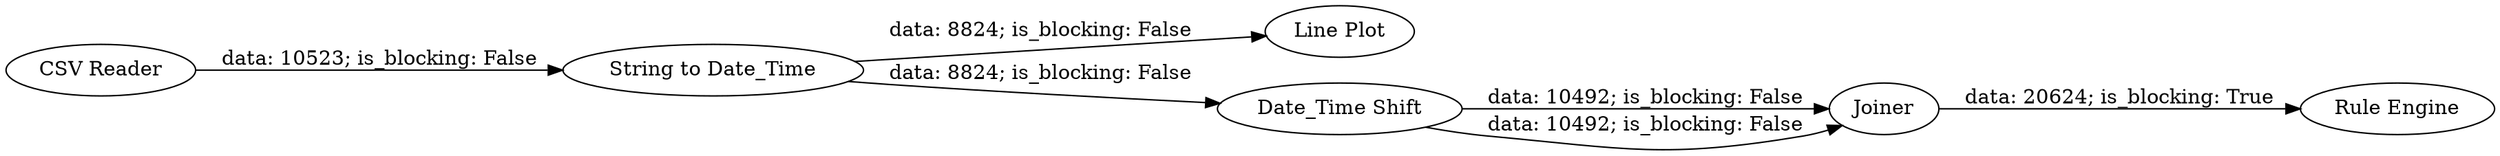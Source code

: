 digraph {
	"7834632676811884801_2" [label="String to Date_Time"]
	"7834632676811884801_4" [label=Joiner]
	"7834632676811884801_6" [label="Line Plot"]
	"7834632676811884801_5" [label="Rule Engine"]
	"7834632676811884801_1" [label="CSV Reader"]
	"7834632676811884801_3" [label="Date_Time Shift"]
	"7834632676811884801_4" -> "7834632676811884801_5" [label="data: 20624; is_blocking: True"]
	"7834632676811884801_3" -> "7834632676811884801_4" [label="data: 10492; is_blocking: False"]
	"7834632676811884801_3" -> "7834632676811884801_4" [label="data: 10492; is_blocking: False"]
	"7834632676811884801_2" -> "7834632676811884801_3" [label="data: 8824; is_blocking: False"]
	"7834632676811884801_2" -> "7834632676811884801_6" [label="data: 8824; is_blocking: False"]
	"7834632676811884801_1" -> "7834632676811884801_2" [label="data: 10523; is_blocking: False"]
	rankdir=LR
}
